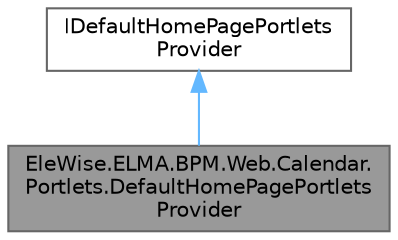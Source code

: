 digraph "EleWise.ELMA.BPM.Web.Calendar.Portlets.DefaultHomePagePortletsProvider"
{
 // LATEX_PDF_SIZE
  bgcolor="transparent";
  edge [fontname=Helvetica,fontsize=10,labelfontname=Helvetica,labelfontsize=10];
  node [fontname=Helvetica,fontsize=10,shape=box,height=0.2,width=0.4];
  Node1 [id="Node000001",label="EleWise.ELMA.BPM.Web.Calendar.\lPortlets.DefaultHomePagePortlets\lProvider",height=0.2,width=0.4,color="gray40", fillcolor="grey60", style="filled", fontcolor="black",tooltip="Добавление портлета с календарём на главную страницу"];
  Node2 -> Node1 [id="edge1_Node000001_Node000002",dir="back",color="steelblue1",style="solid",tooltip=" "];
  Node2 [id="Node000002",label="IDefaultHomePagePortlets\lProvider",height=0.2,width=0.4,color="gray40", fillcolor="white", style="filled",tooltip=" "];
}
